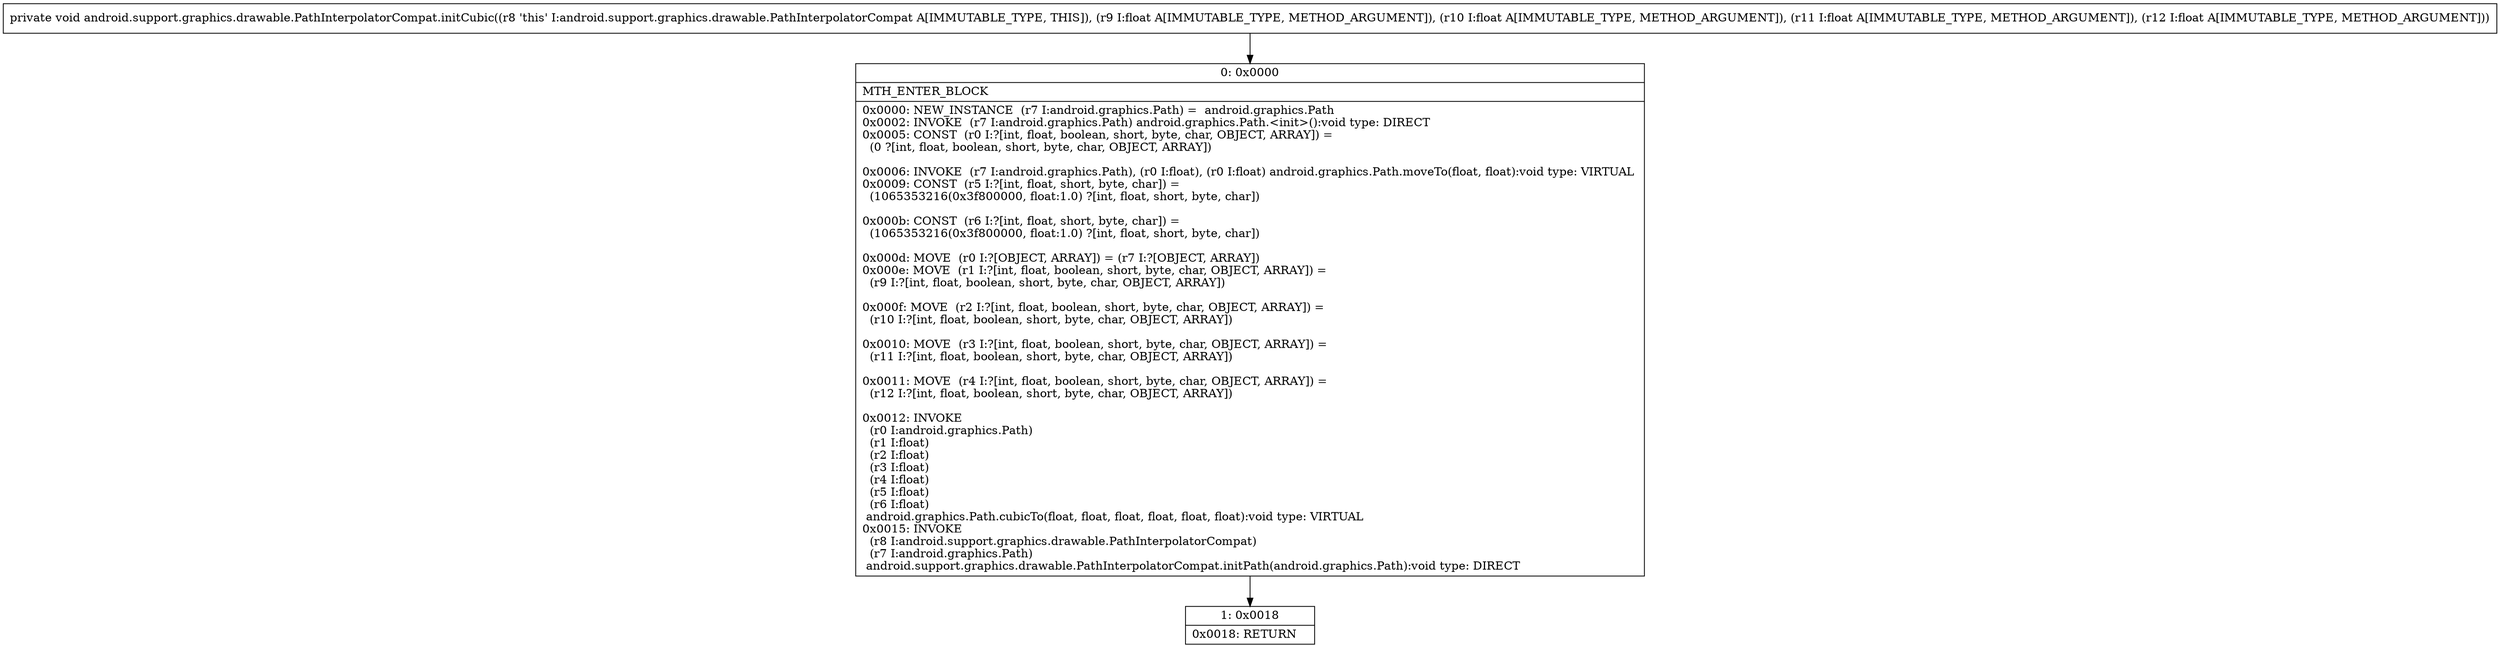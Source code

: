 digraph "CFG forandroid.support.graphics.drawable.PathInterpolatorCompat.initCubic(FFFF)V" {
Node_0 [shape=record,label="{0\:\ 0x0000|MTH_ENTER_BLOCK\l|0x0000: NEW_INSTANCE  (r7 I:android.graphics.Path) =  android.graphics.Path \l0x0002: INVOKE  (r7 I:android.graphics.Path) android.graphics.Path.\<init\>():void type: DIRECT \l0x0005: CONST  (r0 I:?[int, float, boolean, short, byte, char, OBJECT, ARRAY]) = \l  (0 ?[int, float, boolean, short, byte, char, OBJECT, ARRAY])\l \l0x0006: INVOKE  (r7 I:android.graphics.Path), (r0 I:float), (r0 I:float) android.graphics.Path.moveTo(float, float):void type: VIRTUAL \l0x0009: CONST  (r5 I:?[int, float, short, byte, char]) = \l  (1065353216(0x3f800000, float:1.0) ?[int, float, short, byte, char])\l \l0x000b: CONST  (r6 I:?[int, float, short, byte, char]) = \l  (1065353216(0x3f800000, float:1.0) ?[int, float, short, byte, char])\l \l0x000d: MOVE  (r0 I:?[OBJECT, ARRAY]) = (r7 I:?[OBJECT, ARRAY]) \l0x000e: MOVE  (r1 I:?[int, float, boolean, short, byte, char, OBJECT, ARRAY]) = \l  (r9 I:?[int, float, boolean, short, byte, char, OBJECT, ARRAY])\l \l0x000f: MOVE  (r2 I:?[int, float, boolean, short, byte, char, OBJECT, ARRAY]) = \l  (r10 I:?[int, float, boolean, short, byte, char, OBJECT, ARRAY])\l \l0x0010: MOVE  (r3 I:?[int, float, boolean, short, byte, char, OBJECT, ARRAY]) = \l  (r11 I:?[int, float, boolean, short, byte, char, OBJECT, ARRAY])\l \l0x0011: MOVE  (r4 I:?[int, float, boolean, short, byte, char, OBJECT, ARRAY]) = \l  (r12 I:?[int, float, boolean, short, byte, char, OBJECT, ARRAY])\l \l0x0012: INVOKE  \l  (r0 I:android.graphics.Path)\l  (r1 I:float)\l  (r2 I:float)\l  (r3 I:float)\l  (r4 I:float)\l  (r5 I:float)\l  (r6 I:float)\l android.graphics.Path.cubicTo(float, float, float, float, float, float):void type: VIRTUAL \l0x0015: INVOKE  \l  (r8 I:android.support.graphics.drawable.PathInterpolatorCompat)\l  (r7 I:android.graphics.Path)\l android.support.graphics.drawable.PathInterpolatorCompat.initPath(android.graphics.Path):void type: DIRECT \l}"];
Node_1 [shape=record,label="{1\:\ 0x0018|0x0018: RETURN   \l}"];
MethodNode[shape=record,label="{private void android.support.graphics.drawable.PathInterpolatorCompat.initCubic((r8 'this' I:android.support.graphics.drawable.PathInterpolatorCompat A[IMMUTABLE_TYPE, THIS]), (r9 I:float A[IMMUTABLE_TYPE, METHOD_ARGUMENT]), (r10 I:float A[IMMUTABLE_TYPE, METHOD_ARGUMENT]), (r11 I:float A[IMMUTABLE_TYPE, METHOD_ARGUMENT]), (r12 I:float A[IMMUTABLE_TYPE, METHOD_ARGUMENT])) }"];
MethodNode -> Node_0;
Node_0 -> Node_1;
}

